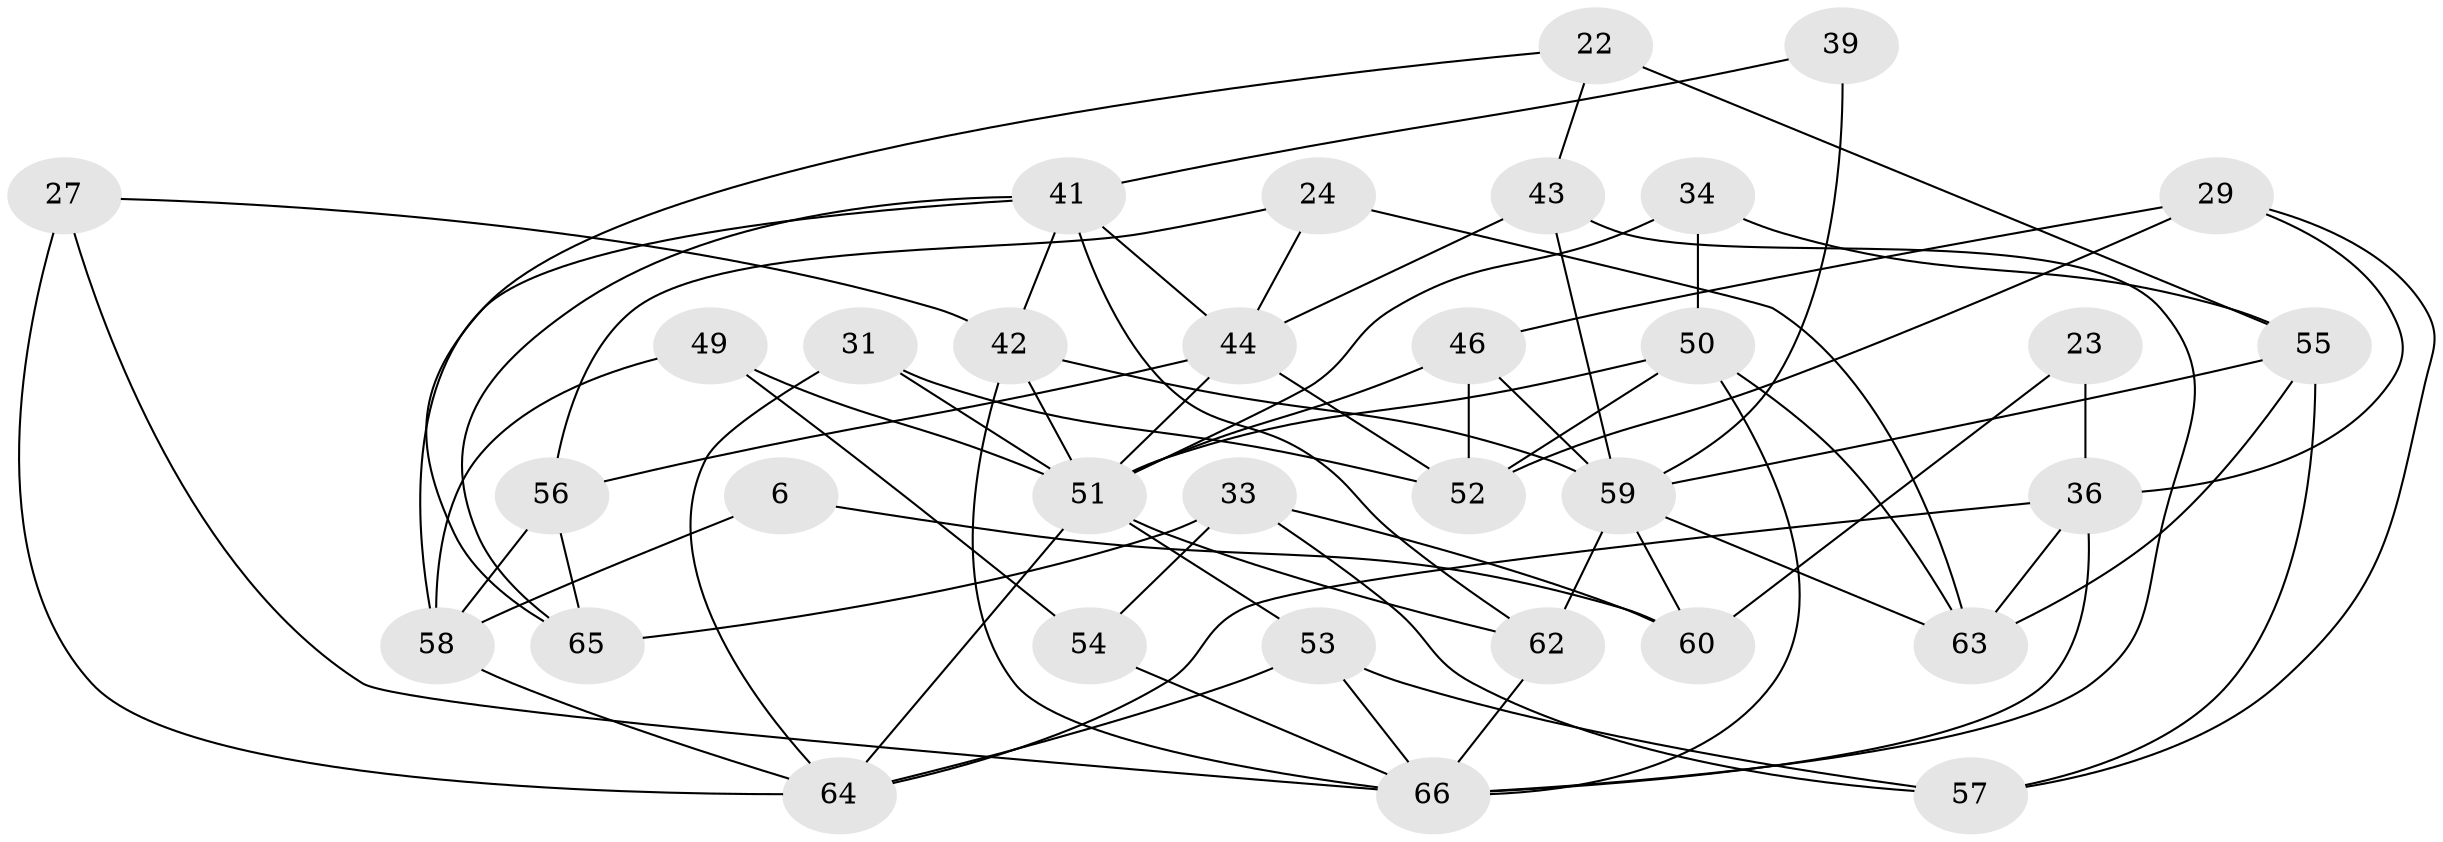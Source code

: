 // original degree distribution, {4: 1.0}
// Generated by graph-tools (version 1.1) at 2025/56/03/09/25 04:56:36]
// undirected, 33 vertices, 73 edges
graph export_dot {
graph [start="1"]
  node [color=gray90,style=filled];
  6;
  22;
  23;
  24;
  27;
  29;
  31;
  33;
  34;
  36 [super="+14+26"];
  39;
  41 [super="+4+21"];
  42 [super="+30"];
  43;
  44 [super="+25"];
  46 [super="+37"];
  49 [super="+1"];
  50 [super="+45"];
  51 [super="+28+35"];
  52 [super="+40"];
  53;
  54;
  55 [super="+48"];
  56;
  57;
  58 [super="+3+32"];
  59 [super="+9+47"];
  60 [super="+15"];
  62;
  63 [super="+61"];
  64 [super="+2+12+10"];
  65;
  66 [super="+11+38"];
  6 -- 60 [weight=2];
  6 -- 58 [weight=2];
  22 -- 43;
  22 -- 65;
  22 -- 55 [weight=2];
  23 -- 60 [weight=2];
  23 -- 36 [weight=2];
  24 -- 56;
  24 -- 63 [weight=2];
  24 -- 44;
  27 -- 42;
  27 -- 64 [weight=2];
  27 -- 66;
  29 -- 36;
  29 -- 46;
  29 -- 57;
  29 -- 52;
  31 -- 52 [weight=2];
  31 -- 64;
  31 -- 51;
  33 -- 57;
  33 -- 65;
  33 -- 54;
  33 -- 60;
  34 -- 55 [weight=2];
  34 -- 50;
  34 -- 51;
  36 -- 63 [weight=2];
  36 -- 64 [weight=2];
  36 -- 66;
  39 -- 41 [weight=2];
  39 -- 59 [weight=2];
  41 -- 65;
  41 -- 42 [weight=2];
  41 -- 58;
  41 -- 62;
  41 -- 44;
  42 -- 51 [weight=3];
  42 -- 66;
  42 -- 59;
  43 -- 44;
  43 -- 59;
  43 -- 66;
  44 -- 56;
  44 -- 51;
  44 -- 52;
  46 -- 59 [weight=2];
  46 -- 52 [weight=2];
  46 -- 51;
  49 -- 54 [weight=2];
  49 -- 58 [weight=2];
  49 -- 51 [weight=2];
  50 -- 52 [weight=2];
  50 -- 66;
  50 -- 51;
  50 -- 63;
  51 -- 64 [weight=2];
  51 -- 62;
  51 -- 53;
  53 -- 57;
  53 -- 64;
  53 -- 66;
  54 -- 66;
  55 -- 57;
  55 -- 59 [weight=2];
  55 -- 63;
  56 -- 58;
  56 -- 65;
  58 -- 64 [weight=2];
  59 -- 62;
  59 -- 60;
  59 -- 63 [weight=2];
  62 -- 66;
}
